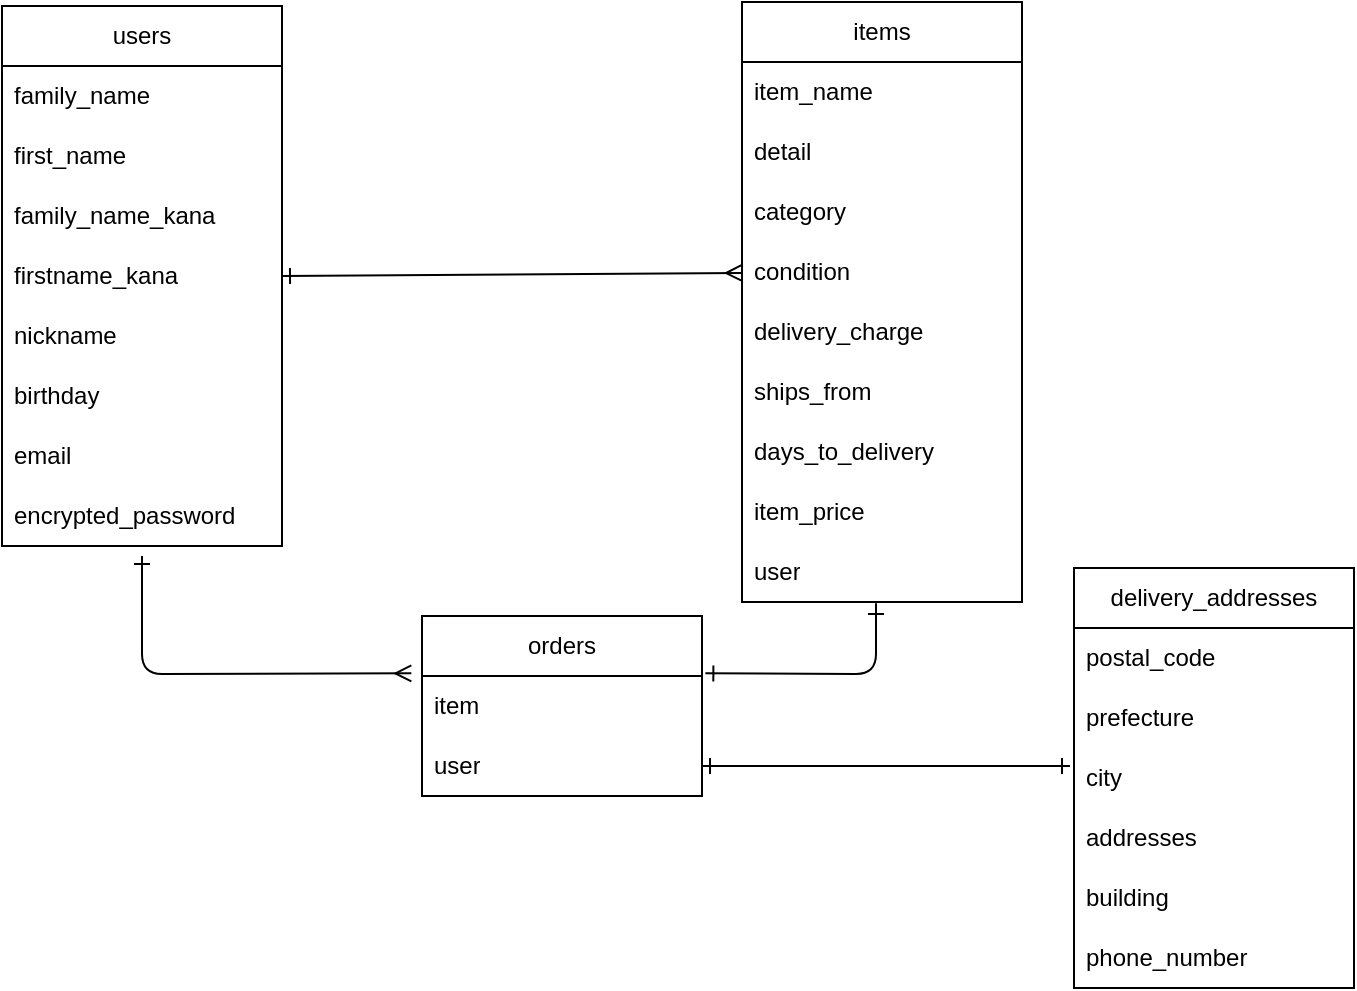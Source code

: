 <mxfile>
    <diagram id="XNimR_b3Hq2Tqw5Z7JlB" name="Page-1">
        <mxGraphModel dx="896" dy="633" grid="1" gridSize="1" guides="1" tooltips="1" connect="1" arrows="1" fold="1" page="1" pageScale="1" pageWidth="827" pageHeight="1169" math="0" shadow="0">
            <root>
                <mxCell id="0"/>
                <mxCell id="1" parent="0"/>
                <mxCell id="hJTJWG8lg0DmasZ9c5zw-85" value="users" style="swimlane;fontStyle=0;childLayout=stackLayout;horizontal=1;startSize=30;horizontalStack=0;resizeParent=1;resizeParentMax=0;resizeLast=0;collapsible=1;marginBottom=0;whiteSpace=wrap;html=1;" parent="1" vertex="1">
                    <mxGeometry x="76" y="64" width="140" height="270" as="geometry"/>
                </mxCell>
                <mxCell id="hJTJWG8lg0DmasZ9c5zw-86" value="family_name" style="text;strokeColor=none;fillColor=none;align=left;verticalAlign=middle;spacingLeft=4;spacingRight=4;overflow=hidden;points=[[0,0.5],[1,0.5]];portConstraint=eastwest;rotatable=0;whiteSpace=wrap;html=1;" parent="hJTJWG8lg0DmasZ9c5zw-85" vertex="1">
                    <mxGeometry y="30" width="140" height="30" as="geometry"/>
                </mxCell>
                <mxCell id="hJTJWG8lg0DmasZ9c5zw-92" value="first_name" style="text;strokeColor=none;fillColor=none;align=left;verticalAlign=middle;spacingLeft=4;spacingRight=4;overflow=hidden;points=[[0,0.5],[1,0.5]];portConstraint=eastwest;rotatable=0;whiteSpace=wrap;html=1;" parent="hJTJWG8lg0DmasZ9c5zw-85" vertex="1">
                    <mxGeometry y="60" width="140" height="30" as="geometry"/>
                </mxCell>
                <mxCell id="hJTJWG8lg0DmasZ9c5zw-87" value="family_name_kana" style="text;strokeColor=none;fillColor=none;align=left;verticalAlign=middle;spacingLeft=4;spacingRight=4;overflow=hidden;points=[[0,0.5],[1,0.5]];portConstraint=eastwest;rotatable=0;whiteSpace=wrap;html=1;" parent="hJTJWG8lg0DmasZ9c5zw-85" vertex="1">
                    <mxGeometry y="90" width="140" height="30" as="geometry"/>
                </mxCell>
                <mxCell id="hJTJWG8lg0DmasZ9c5zw-111" value="firstname_kana" style="text;strokeColor=none;fillColor=none;align=left;verticalAlign=middle;spacingLeft=4;spacingRight=4;overflow=hidden;points=[[0,0.5],[1,0.5]];portConstraint=eastwest;rotatable=0;whiteSpace=wrap;html=1;" parent="hJTJWG8lg0DmasZ9c5zw-85" vertex="1">
                    <mxGeometry y="120" width="140" height="30" as="geometry"/>
                </mxCell>
                <mxCell id="hJTJWG8lg0DmasZ9c5zw-88" value="nickname" style="text;strokeColor=none;fillColor=none;align=left;verticalAlign=middle;spacingLeft=4;spacingRight=4;overflow=hidden;points=[[0,0.5],[1,0.5]];portConstraint=eastwest;rotatable=0;whiteSpace=wrap;html=1;" parent="hJTJWG8lg0DmasZ9c5zw-85" vertex="1">
                    <mxGeometry y="150" width="140" height="30" as="geometry"/>
                </mxCell>
                <mxCell id="5" value="birthday" style="text;strokeColor=none;fillColor=none;align=left;verticalAlign=middle;spacingLeft=4;spacingRight=4;overflow=hidden;points=[[0,0.5],[1,0.5]];portConstraint=eastwest;rotatable=0;whiteSpace=wrap;html=1;" vertex="1" parent="hJTJWG8lg0DmasZ9c5zw-85">
                    <mxGeometry y="180" width="140" height="30" as="geometry"/>
                </mxCell>
                <mxCell id="4" value="email" style="text;strokeColor=none;fillColor=none;align=left;verticalAlign=middle;spacingLeft=4;spacingRight=4;overflow=hidden;points=[[0,0.5],[1,0.5]];portConstraint=eastwest;rotatable=0;whiteSpace=wrap;html=1;" vertex="1" parent="hJTJWG8lg0DmasZ9c5zw-85">
                    <mxGeometry y="210" width="140" height="30" as="geometry"/>
                </mxCell>
                <mxCell id="hJTJWG8lg0DmasZ9c5zw-89" value="encrypted_password" style="text;strokeColor=none;fillColor=none;align=left;verticalAlign=middle;spacingLeft=4;spacingRight=4;overflow=hidden;points=[[0,0.5],[1,0.5]];portConstraint=eastwest;rotatable=0;whiteSpace=wrap;html=1;" parent="hJTJWG8lg0DmasZ9c5zw-85" vertex="1">
                    <mxGeometry y="240" width="140" height="30" as="geometry"/>
                </mxCell>
                <mxCell id="hJTJWG8lg0DmasZ9c5zw-95" style="edgeStyle=none;html=1;endArrow=ERmany;endFill=0;strokeWidth=1;startArrow=ERone;startFill=0;exitX=1;exitY=0.5;exitDx=0;exitDy=0;" parent="1" source="hJTJWG8lg0DmasZ9c5zw-111" target="10" edge="1">
                    <mxGeometry relative="1" as="geometry">
                        <mxPoint x="358" y="145" as="targetPoint"/>
                    </mxGeometry>
                </mxCell>
                <mxCell id="hJTJWG8lg0DmasZ9c5zw-103" value="items" style="swimlane;fontStyle=0;childLayout=stackLayout;horizontal=1;startSize=30;horizontalStack=0;resizeParent=1;resizeParentMax=0;resizeLast=0;collapsible=1;marginBottom=0;whiteSpace=wrap;html=1;" parent="1" vertex="1">
                    <mxGeometry x="446" y="62" width="140" height="300" as="geometry"/>
                </mxCell>
                <mxCell id="hJTJWG8lg0DmasZ9c5zw-104" value="item_name" style="text;strokeColor=none;fillColor=none;align=left;verticalAlign=middle;spacingLeft=4;spacingRight=4;overflow=hidden;points=[[0,0.5],[1,0.5]];portConstraint=eastwest;rotatable=0;whiteSpace=wrap;html=1;" parent="hJTJWG8lg0DmasZ9c5zw-103" vertex="1">
                    <mxGeometry y="30" width="140" height="30" as="geometry"/>
                </mxCell>
                <mxCell id="hJTJWG8lg0DmasZ9c5zw-105" value="detail" style="text;strokeColor=none;fillColor=none;align=left;verticalAlign=middle;spacingLeft=4;spacingRight=4;overflow=hidden;points=[[0,0.5],[1,0.5]];portConstraint=eastwest;rotatable=0;whiteSpace=wrap;html=1;" parent="hJTJWG8lg0DmasZ9c5zw-103" vertex="1">
                    <mxGeometry y="60" width="140" height="30" as="geometry"/>
                </mxCell>
                <mxCell id="8" value="category" style="text;strokeColor=none;fillColor=none;align=left;verticalAlign=middle;spacingLeft=4;spacingRight=4;overflow=hidden;points=[[0,0.5],[1,0.5]];portConstraint=eastwest;rotatable=0;whiteSpace=wrap;html=1;" vertex="1" parent="hJTJWG8lg0DmasZ9c5zw-103">
                    <mxGeometry y="90" width="140" height="30" as="geometry"/>
                </mxCell>
                <mxCell id="10" value="condition" style="text;strokeColor=none;fillColor=none;align=left;verticalAlign=middle;spacingLeft=4;spacingRight=4;overflow=hidden;points=[[0,0.5],[1,0.5]];portConstraint=eastwest;rotatable=0;whiteSpace=wrap;html=1;" vertex="1" parent="hJTJWG8lg0DmasZ9c5zw-103">
                    <mxGeometry y="120" width="140" height="30" as="geometry"/>
                </mxCell>
                <mxCell id="11" value="delivery_charge" style="text;strokeColor=none;fillColor=none;align=left;verticalAlign=middle;spacingLeft=4;spacingRight=4;overflow=hidden;points=[[0,0.5],[1,0.5]];portConstraint=eastwest;rotatable=0;whiteSpace=wrap;html=1;" vertex="1" parent="hJTJWG8lg0DmasZ9c5zw-103">
                    <mxGeometry y="150" width="140" height="30" as="geometry"/>
                </mxCell>
                <mxCell id="13" value="ships_from" style="text;strokeColor=none;fillColor=none;align=left;verticalAlign=middle;spacingLeft=4;spacingRight=4;overflow=hidden;points=[[0,0.5],[1,0.5]];portConstraint=eastwest;rotatable=0;whiteSpace=wrap;html=1;" vertex="1" parent="hJTJWG8lg0DmasZ9c5zw-103">
                    <mxGeometry y="180" width="140" height="30" as="geometry"/>
                </mxCell>
                <mxCell id="14" value="days_to_delivery" style="text;strokeColor=none;fillColor=none;align=left;verticalAlign=middle;spacingLeft=4;spacingRight=4;overflow=hidden;points=[[0,0.5],[1,0.5]];portConstraint=eastwest;rotatable=0;whiteSpace=wrap;html=1;" vertex="1" parent="hJTJWG8lg0DmasZ9c5zw-103">
                    <mxGeometry y="210" width="140" height="30" as="geometry"/>
                </mxCell>
                <mxCell id="hJTJWG8lg0DmasZ9c5zw-124" value="item_price" style="text;strokeColor=none;fillColor=none;align=left;verticalAlign=middle;spacingLeft=4;spacingRight=4;overflow=hidden;points=[[0,0.5],[1,0.5]];portConstraint=eastwest;rotatable=0;whiteSpace=wrap;html=1;" parent="hJTJWG8lg0DmasZ9c5zw-103" vertex="1">
                    <mxGeometry y="240" width="140" height="30" as="geometry"/>
                </mxCell>
                <mxCell id="hJTJWG8lg0DmasZ9c5zw-137" value="user" style="text;strokeColor=none;fillColor=none;align=left;verticalAlign=middle;spacingLeft=4;spacingRight=4;overflow=hidden;points=[[0,0.5],[1,0.5]];portConstraint=eastwest;rotatable=0;whiteSpace=wrap;html=1;" parent="hJTJWG8lg0DmasZ9c5zw-103" vertex="1">
                    <mxGeometry y="270" width="140" height="30" as="geometry"/>
                </mxCell>
                <mxCell id="hJTJWG8lg0DmasZ9c5zw-107" value="orders" style="swimlane;fontStyle=0;childLayout=stackLayout;horizontal=1;startSize=30;horizontalStack=0;resizeParent=1;resizeParentMax=0;resizeLast=0;collapsible=1;marginBottom=0;whiteSpace=wrap;html=1;" parent="1" vertex="1">
                    <mxGeometry x="286" y="369" width="140" height="90" as="geometry"/>
                </mxCell>
                <mxCell id="hJTJWG8lg0DmasZ9c5zw-108" value="item" style="text;strokeColor=none;fillColor=none;align=left;verticalAlign=middle;spacingLeft=4;spacingRight=4;overflow=hidden;points=[[0,0.5],[1,0.5]];portConstraint=eastwest;rotatable=0;whiteSpace=wrap;html=1;" parent="hJTJWG8lg0DmasZ9c5zw-107" vertex="1">
                    <mxGeometry y="30" width="140" height="30" as="geometry"/>
                </mxCell>
                <mxCell id="hJTJWG8lg0DmasZ9c5zw-127" value="user" style="text;strokeColor=none;fillColor=none;align=left;verticalAlign=middle;spacingLeft=4;spacingRight=4;overflow=hidden;points=[[0,0.5],[1,0.5]];portConstraint=eastwest;rotatable=0;whiteSpace=wrap;html=1;" parent="hJTJWG8lg0DmasZ9c5zw-107" vertex="1">
                    <mxGeometry y="60" width="140" height="30" as="geometry"/>
                </mxCell>
                <mxCell id="hJTJWG8lg0DmasZ9c5zw-118" style="edgeStyle=none;html=1;strokeWidth=1;startArrow=ERone;startFill=0;endArrow=ERmany;endFill=0;entryX=-0.038;entryY=-0.044;entryDx=0;entryDy=0;entryPerimeter=0;" parent="1" target="hJTJWG8lg0DmasZ9c5zw-108" edge="1">
                    <mxGeometry relative="1" as="geometry">
                        <mxPoint x="149" y="504" as="targetPoint"/>
                        <mxPoint x="146" y="339" as="sourcePoint"/>
                        <Array as="points">
                            <mxPoint x="146" y="398"/>
                        </Array>
                    </mxGeometry>
                </mxCell>
                <mxCell id="hJTJWG8lg0DmasZ9c5zw-119" value="delivery_addresses" style="swimlane;fontStyle=0;childLayout=stackLayout;horizontal=1;startSize=30;horizontalStack=0;resizeParent=1;resizeParentMax=0;resizeLast=0;collapsible=1;marginBottom=0;whiteSpace=wrap;html=1;" parent="1" vertex="1">
                    <mxGeometry x="612" y="345" width="140" height="210" as="geometry"/>
                </mxCell>
                <mxCell id="hJTJWG8lg0DmasZ9c5zw-122" value="postal_code" style="text;strokeColor=none;fillColor=none;align=left;verticalAlign=middle;spacingLeft=4;spacingRight=4;overflow=hidden;points=[[0,0.5],[1,0.5]];portConstraint=eastwest;rotatable=0;whiteSpace=wrap;html=1;" parent="hJTJWG8lg0DmasZ9c5zw-119" vertex="1">
                    <mxGeometry y="30" width="140" height="30" as="geometry"/>
                </mxCell>
                <mxCell id="16" value="prefecture" style="text;strokeColor=none;fillColor=none;align=left;verticalAlign=middle;spacingLeft=4;spacingRight=4;overflow=hidden;points=[[0,0.5],[1,0.5]];portConstraint=eastwest;rotatable=0;whiteSpace=wrap;html=1;" vertex="1" parent="hJTJWG8lg0DmasZ9c5zw-119">
                    <mxGeometry y="60" width="140" height="30" as="geometry"/>
                </mxCell>
                <mxCell id="hJTJWG8lg0DmasZ9c5zw-128" value="city" style="text;strokeColor=none;fillColor=none;align=left;verticalAlign=middle;spacingLeft=4;spacingRight=4;overflow=hidden;points=[[0,0.5],[1,0.5]];portConstraint=eastwest;rotatable=0;whiteSpace=wrap;html=1;" parent="hJTJWG8lg0DmasZ9c5zw-119" vertex="1">
                    <mxGeometry y="90" width="140" height="30" as="geometry"/>
                </mxCell>
                <mxCell id="hJTJWG8lg0DmasZ9c5zw-132" value="addresses" style="text;strokeColor=none;fillColor=none;align=left;verticalAlign=middle;spacingLeft=4;spacingRight=4;overflow=hidden;points=[[0,0.5],[1,0.5]];portConstraint=eastwest;rotatable=0;whiteSpace=wrap;html=1;" parent="hJTJWG8lg0DmasZ9c5zw-119" vertex="1">
                    <mxGeometry y="120" width="140" height="30" as="geometry"/>
                </mxCell>
                <mxCell id="hJTJWG8lg0DmasZ9c5zw-131" value="building" style="text;strokeColor=none;fillColor=none;align=left;verticalAlign=middle;spacingLeft=4;spacingRight=4;overflow=hidden;points=[[0,0.5],[1,0.5]];portConstraint=eastwest;rotatable=0;whiteSpace=wrap;html=1;" parent="hJTJWG8lg0DmasZ9c5zw-119" vertex="1">
                    <mxGeometry y="150" width="140" height="30" as="geometry"/>
                </mxCell>
                <mxCell id="hJTJWG8lg0DmasZ9c5zw-130" value="phone_number" style="text;strokeColor=none;fillColor=none;align=left;verticalAlign=middle;spacingLeft=4;spacingRight=4;overflow=hidden;points=[[0,0.5],[1,0.5]];portConstraint=eastwest;rotatable=0;whiteSpace=wrap;html=1;" parent="hJTJWG8lg0DmasZ9c5zw-119" vertex="1">
                    <mxGeometry y="180" width="140" height="30" as="geometry"/>
                </mxCell>
                <mxCell id="hJTJWG8lg0DmasZ9c5zw-133" style="edgeStyle=none;html=1;exitX=1;exitY=0.5;exitDx=0;exitDy=0;strokeWidth=1;startArrow=ERone;startFill=0;endArrow=ERone;endFill=0;" parent="1" source="hJTJWG8lg0DmasZ9c5zw-127" edge="1">
                    <mxGeometry relative="1" as="geometry">
                        <mxPoint x="610" y="444" as="targetPoint"/>
                    </mxGeometry>
                </mxCell>
                <mxCell id="hJTJWG8lg0DmasZ9c5zw-134" style="edgeStyle=none;html=1;entryX=1.012;entryY=-0.044;entryDx=0;entryDy=0;entryPerimeter=0;strokeWidth=1;startArrow=ERone;startFill=0;endArrow=ERone;endFill=0;" parent="1" target="hJTJWG8lg0DmasZ9c5zw-108" edge="1">
                    <mxGeometry relative="1" as="geometry">
                        <mxPoint x="513" y="372" as="sourcePoint"/>
                        <Array as="points">
                            <mxPoint x="513" y="359"/>
                            <mxPoint x="513" y="398"/>
                        </Array>
                    </mxGeometry>
                </mxCell>
            </root>
        </mxGraphModel>
    </diagram>
    <diagram id="Dl2CUHLh3YdEjBCdXz6w" name="Page-2">
        <mxGraphModel dx="896" dy="633" grid="1" gridSize="10" guides="1" tooltips="1" connect="1" arrows="1" fold="1" page="1" pageScale="1" pageWidth="827" pageHeight="1169" math="0" shadow="0">
            <root>
                <mxCell id="0"/>
                <mxCell id="1" parent="0"/>
            </root>
        </mxGraphModel>
    </diagram>
</mxfile>